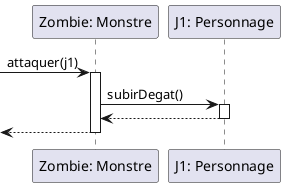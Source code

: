 @startuml
participant "Zombie: Monstre" as m
participant "J1: Personnage" as j
-> m : attaquer(j1)
activate m
m -> j : subirDegat()
activate j
j --> m
deactivate j
<-- m
deactivate m
@enduml